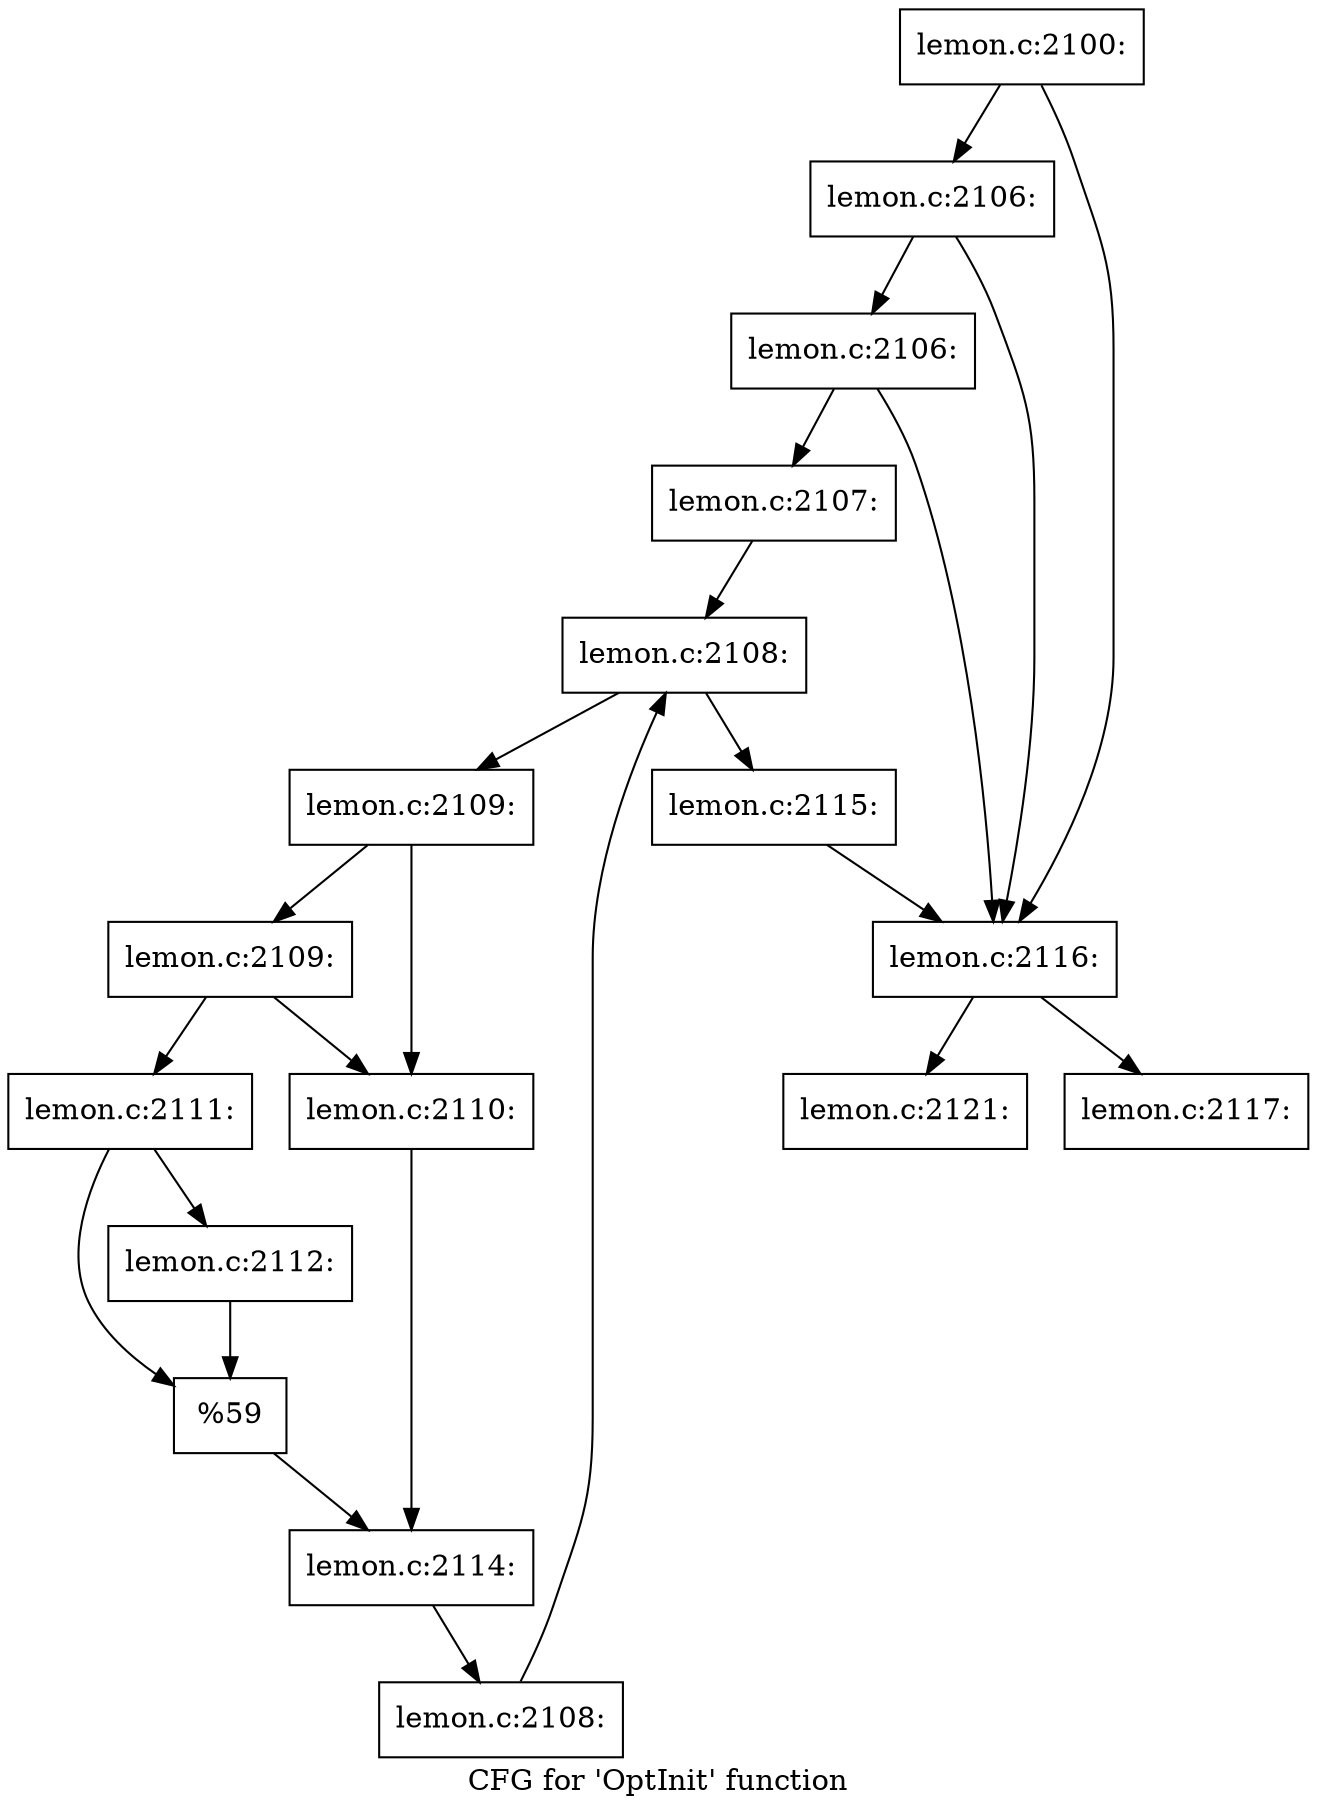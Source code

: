 digraph "CFG for 'OptInit' function" {
	label="CFG for 'OptInit' function";

	Node0x5625651f6ea0 [shape=record,label="{lemon.c:2100:}"];
	Node0x5625651f6ea0 -> Node0x56256538a110;
	Node0x5625651f6ea0 -> Node0x56256538a040;
	Node0x56256538a110 [shape=record,label="{lemon.c:2106:}"];
	Node0x56256538a110 -> Node0x56256538a090;
	Node0x56256538a110 -> Node0x56256538a040;
	Node0x56256538a090 [shape=record,label="{lemon.c:2106:}"];
	Node0x56256538a090 -> Node0x562565389ff0;
	Node0x56256538a090 -> Node0x56256538a040;
	Node0x562565389ff0 [shape=record,label="{lemon.c:2107:}"];
	Node0x562565389ff0 -> Node0x5625653cd2d0;
	Node0x5625653cd2d0 [shape=record,label="{lemon.c:2108:}"];
	Node0x5625653cd2d0 -> Node0x5625653cd4f0;
	Node0x5625653cd2d0 -> Node0x5625653cd120;
	Node0x5625653cd4f0 [shape=record,label="{lemon.c:2109:}"];
	Node0x5625653cd4f0 -> Node0x5625653cd9b0;
	Node0x5625653cd4f0 -> Node0x5625653cdaa0;
	Node0x5625653cdaa0 [shape=record,label="{lemon.c:2109:}"];
	Node0x5625653cdaa0 -> Node0x5625653cd9b0;
	Node0x5625653cdaa0 -> Node0x5625653cda50;
	Node0x5625653cd9b0 [shape=record,label="{lemon.c:2110:}"];
	Node0x5625653cd9b0 -> Node0x5625653cda00;
	Node0x5625653cda50 [shape=record,label="{lemon.c:2111:}"];
	Node0x5625653cda50 -> Node0x5625653b6e10;
	Node0x5625653cda50 -> Node0x5625653cefd0;
	Node0x5625653b6e10 [shape=record,label="{lemon.c:2112:}"];
	Node0x5625653b6e10 -> Node0x5625653cefd0;
	Node0x5625653cefd0 [shape=record,label="{%59}"];
	Node0x5625653cefd0 -> Node0x5625653cda00;
	Node0x5625653cda00 [shape=record,label="{lemon.c:2114:}"];
	Node0x5625653cda00 -> Node0x5625653cd460;
	Node0x5625653cd460 [shape=record,label="{lemon.c:2108:}"];
	Node0x5625653cd460 -> Node0x5625653cd2d0;
	Node0x5625653cd120 [shape=record,label="{lemon.c:2115:}"];
	Node0x5625653cd120 -> Node0x56256538a040;
	Node0x56256538a040 [shape=record,label="{lemon.c:2116:}"];
	Node0x56256538a040 -> Node0x5625652184f0;
	Node0x56256538a040 -> Node0x5625653cf690;
	Node0x5625652184f0 [shape=record,label="{lemon.c:2117:}"];
	Node0x5625653cf690 [shape=record,label="{lemon.c:2121:}"];
}
